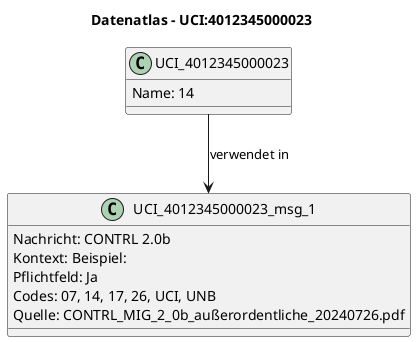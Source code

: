 @startuml
title Datenatlas – UCI:4012345000023
class UCI_4012345000023 {
  Name: 14
}
class UCI_4012345000023_msg_1 {
  Nachricht: CONTRL 2.0b
  Kontext: Beispiel:
  Pflichtfeld: Ja
  Codes: 07, 14, 17, 26, UCI, UNB
  Quelle: CONTRL_MIG_2_0b_außerordentliche_20240726.pdf
}
UCI_4012345000023 --> UCI_4012345000023_msg_1 : verwendet in
@enduml